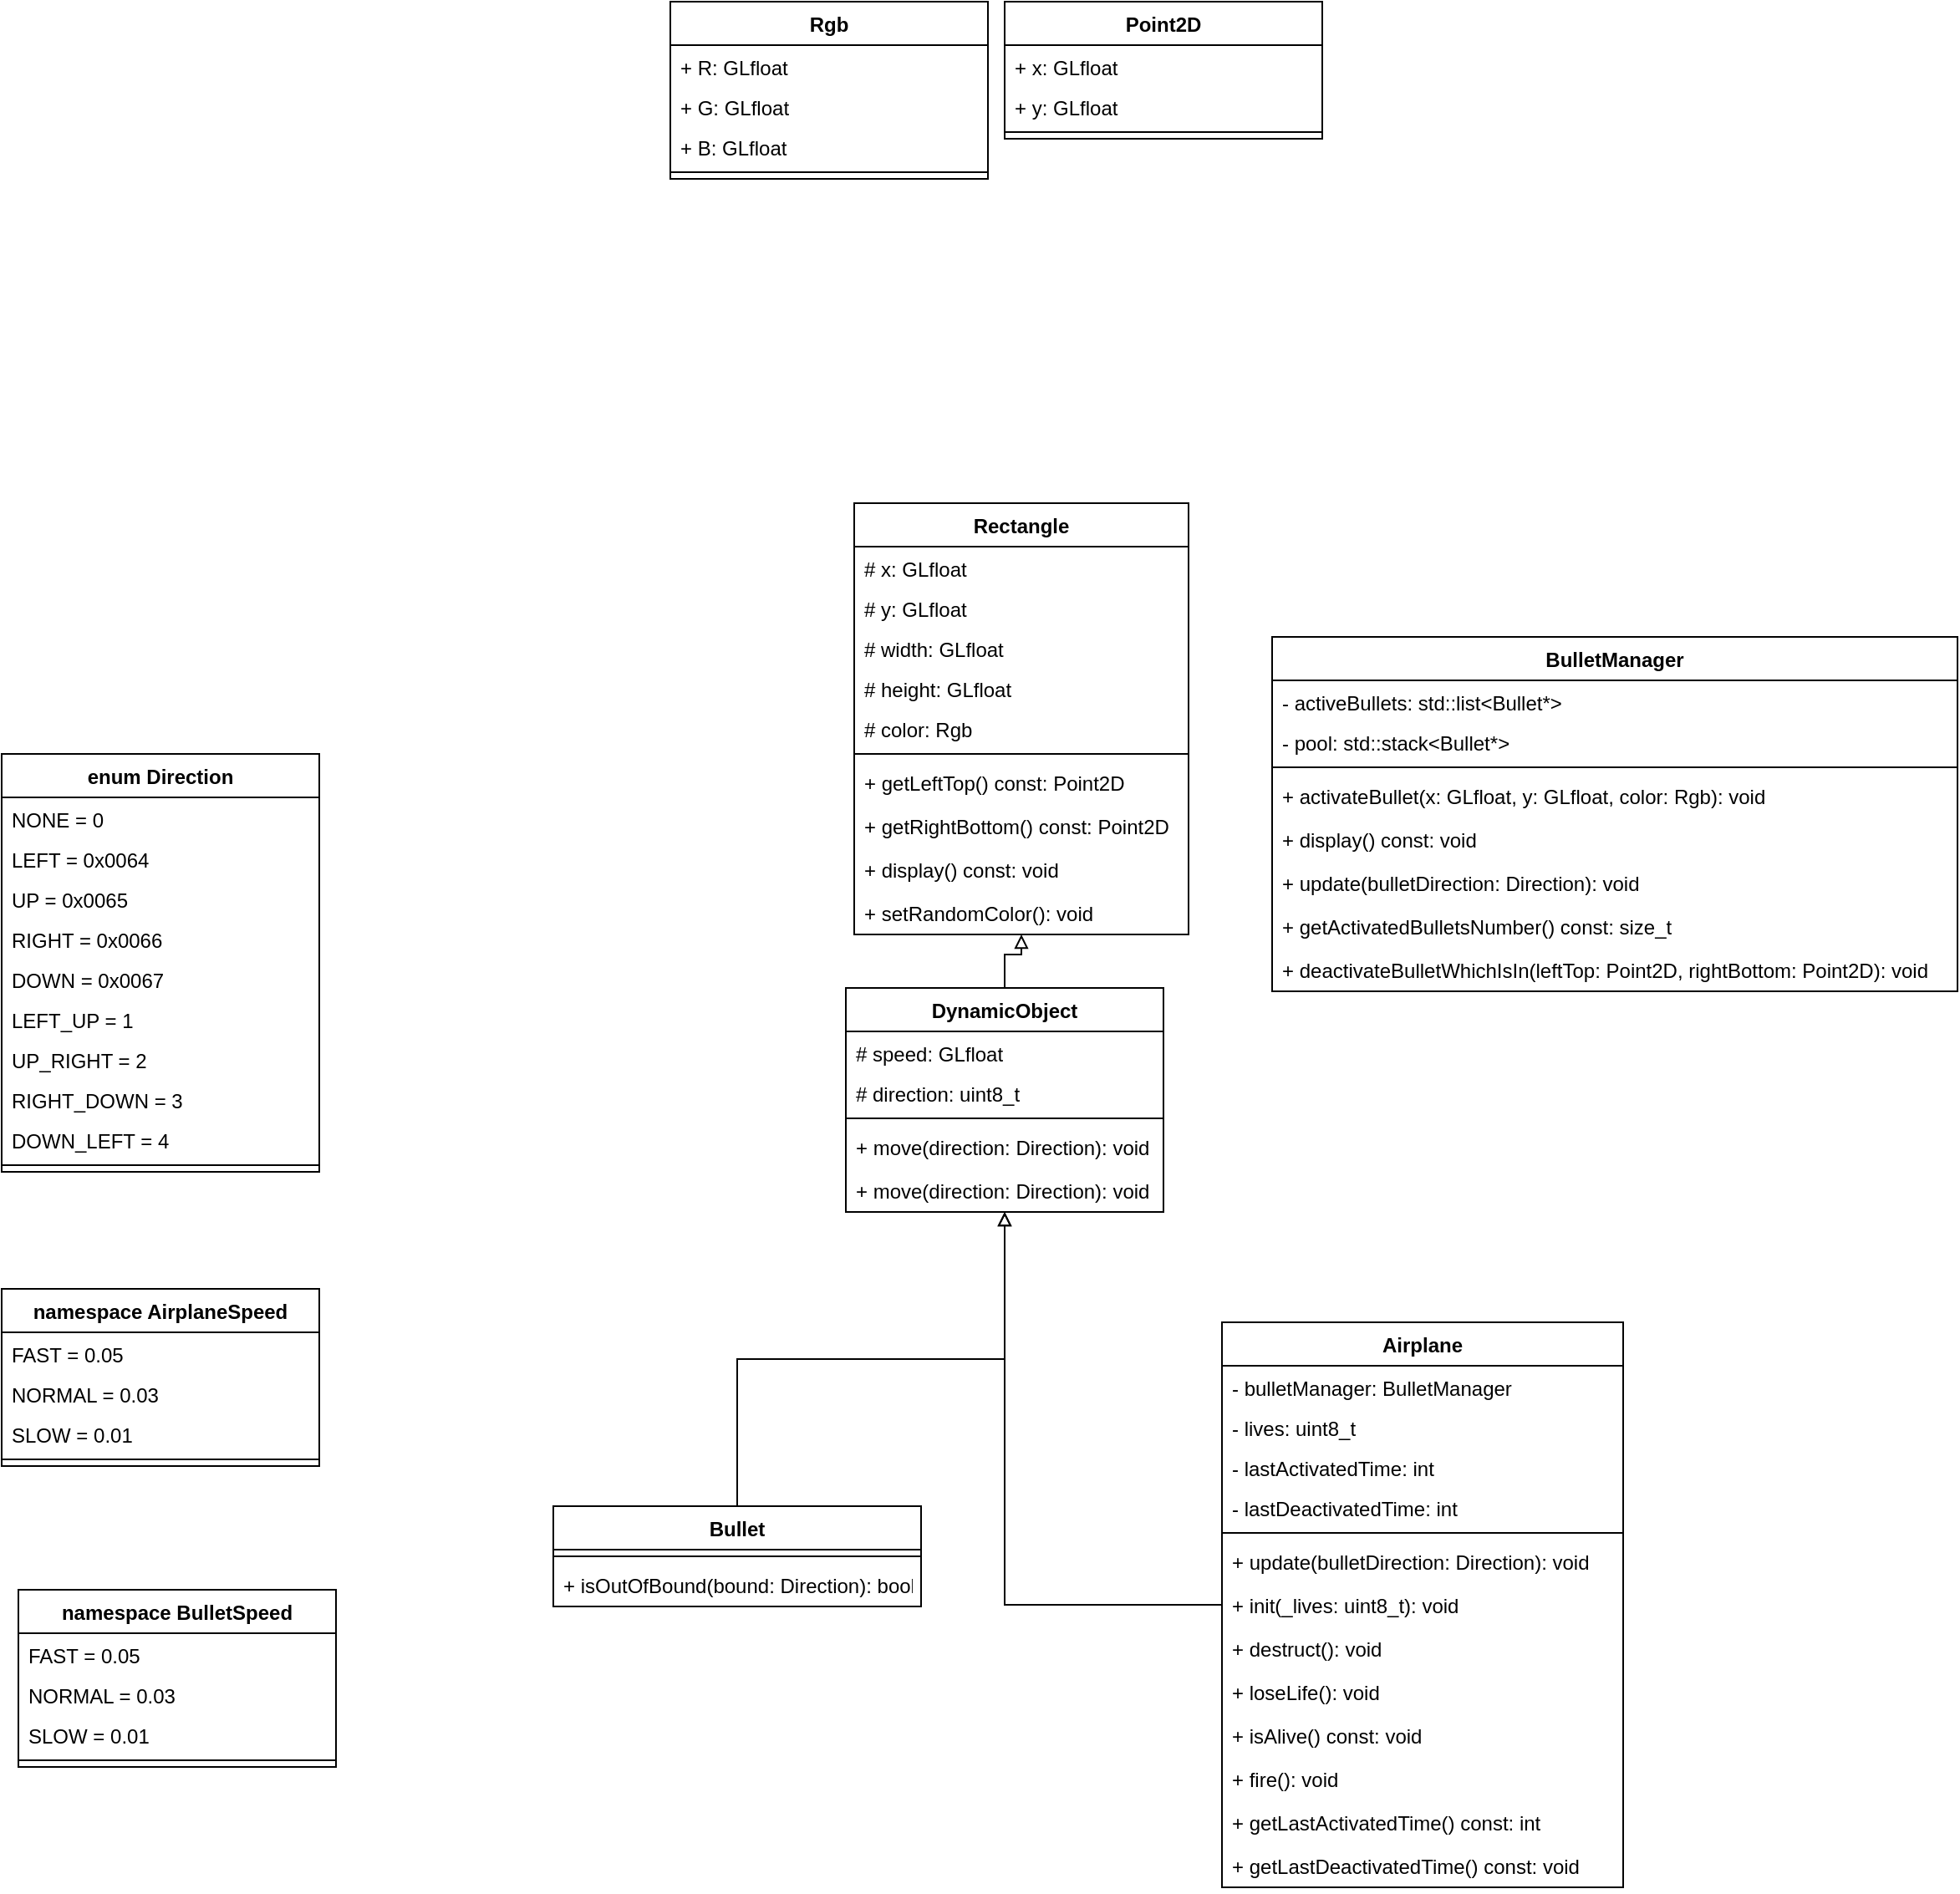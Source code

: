 <mxfile version="14.4.3" type="device"><diagram id="lzlCBWP7-0YJygiGL6ly" name="Page-1"><mxGraphModel dx="1443" dy="822" grid="1" gridSize="10" guides="1" tooltips="1" connect="1" arrows="1" fold="1" page="1" pageScale="1" pageWidth="850" pageHeight="1100" math="0" shadow="0"><root><mxCell id="0"/><mxCell id="1" parent="0"/><mxCell id="8bg2hI8PhoKx7szXV8zY-1" value="Rectangle" style="swimlane;fontStyle=1;align=center;verticalAlign=top;childLayout=stackLayout;horizontal=1;startSize=26;horizontalStack=0;resizeParent=1;resizeParentMax=0;resizeLast=0;collapsible=1;marginBottom=0;" vertex="1" parent="1"><mxGeometry x="180" y="380" width="200" height="258" as="geometry"/></mxCell><mxCell id="8bg2hI8PhoKx7szXV8zY-2" value="# x: GLfloat" style="text;strokeColor=none;fillColor=none;align=left;verticalAlign=top;spacingLeft=4;spacingRight=4;overflow=hidden;rotatable=0;points=[[0,0.5],[1,0.5]];portConstraint=eastwest;" vertex="1" parent="8bg2hI8PhoKx7szXV8zY-1"><mxGeometry y="26" width="200" height="24" as="geometry"/></mxCell><mxCell id="8bg2hI8PhoKx7szXV8zY-7" value="# y: GLfloat" style="text;strokeColor=none;fillColor=none;align=left;verticalAlign=top;spacingLeft=4;spacingRight=4;overflow=hidden;rotatable=0;points=[[0,0.5],[1,0.5]];portConstraint=eastwest;" vertex="1" parent="8bg2hI8PhoKx7szXV8zY-1"><mxGeometry y="50" width="200" height="24" as="geometry"/></mxCell><mxCell id="8bg2hI8PhoKx7szXV8zY-8" value="# width: GLfloat" style="text;strokeColor=none;fillColor=none;align=left;verticalAlign=top;spacingLeft=4;spacingRight=4;overflow=hidden;rotatable=0;points=[[0,0.5],[1,0.5]];portConstraint=eastwest;" vertex="1" parent="8bg2hI8PhoKx7szXV8zY-1"><mxGeometry y="74" width="200" height="24" as="geometry"/></mxCell><mxCell id="8bg2hI8PhoKx7szXV8zY-9" value="# height: GLfloat" style="text;strokeColor=none;fillColor=none;align=left;verticalAlign=top;spacingLeft=4;spacingRight=4;overflow=hidden;rotatable=0;points=[[0,0.5],[1,0.5]];portConstraint=eastwest;" vertex="1" parent="8bg2hI8PhoKx7szXV8zY-1"><mxGeometry y="98" width="200" height="24" as="geometry"/></mxCell><mxCell id="8bg2hI8PhoKx7szXV8zY-10" value="# color: Rgb" style="text;strokeColor=none;fillColor=none;align=left;verticalAlign=top;spacingLeft=4;spacingRight=4;overflow=hidden;rotatable=0;points=[[0,0.5],[1,0.5]];portConstraint=eastwest;" vertex="1" parent="8bg2hI8PhoKx7szXV8zY-1"><mxGeometry y="122" width="200" height="24" as="geometry"/></mxCell><mxCell id="8bg2hI8PhoKx7szXV8zY-3" value="" style="line;strokeWidth=1;fillColor=none;align=left;verticalAlign=middle;spacingTop=-1;spacingLeft=3;spacingRight=3;rotatable=0;labelPosition=right;points=[];portConstraint=eastwest;" vertex="1" parent="8bg2hI8PhoKx7szXV8zY-1"><mxGeometry y="146" width="200" height="8" as="geometry"/></mxCell><mxCell id="8bg2hI8PhoKx7szXV8zY-4" value="+ getLeftTop() const: Point2D" style="text;strokeColor=none;fillColor=none;align=left;verticalAlign=top;spacingLeft=4;spacingRight=4;overflow=hidden;rotatable=0;points=[[0,0.5],[1,0.5]];portConstraint=eastwest;" vertex="1" parent="8bg2hI8PhoKx7szXV8zY-1"><mxGeometry y="154" width="200" height="26" as="geometry"/></mxCell><mxCell id="8bg2hI8PhoKx7szXV8zY-11" value="+ getRightBottom() const: Point2D" style="text;strokeColor=none;fillColor=none;align=left;verticalAlign=top;spacingLeft=4;spacingRight=4;overflow=hidden;rotatable=0;points=[[0,0.5],[1,0.5]];portConstraint=eastwest;" vertex="1" parent="8bg2hI8PhoKx7szXV8zY-1"><mxGeometry y="180" width="200" height="26" as="geometry"/></mxCell><mxCell id="8bg2hI8PhoKx7szXV8zY-12" value="+ display() const: void" style="text;strokeColor=none;fillColor=none;align=left;verticalAlign=top;spacingLeft=4;spacingRight=4;overflow=hidden;rotatable=0;points=[[0,0.5],[1,0.5]];portConstraint=eastwest;" vertex="1" parent="8bg2hI8PhoKx7szXV8zY-1"><mxGeometry y="206" width="200" height="26" as="geometry"/></mxCell><mxCell id="8bg2hI8PhoKx7szXV8zY-13" value="+ setRandomColor(): void" style="text;strokeColor=none;fillColor=none;align=left;verticalAlign=top;spacingLeft=4;spacingRight=4;overflow=hidden;rotatable=0;points=[[0,0.5],[1,0.5]];portConstraint=eastwest;" vertex="1" parent="8bg2hI8PhoKx7szXV8zY-1"><mxGeometry y="232" width="200" height="26" as="geometry"/></mxCell><mxCell id="8bg2hI8PhoKx7szXV8zY-25" style="edgeStyle=orthogonalEdgeStyle;rounded=0;orthogonalLoop=1;jettySize=auto;html=1;endArrow=block;endFill=0;" edge="1" parent="1" source="8bg2hI8PhoKx7szXV8zY-14" target="8bg2hI8PhoKx7szXV8zY-1"><mxGeometry relative="1" as="geometry"/></mxCell><mxCell id="8bg2hI8PhoKx7szXV8zY-14" value="DynamicObject" style="swimlane;fontStyle=1;align=center;verticalAlign=top;childLayout=stackLayout;horizontal=1;startSize=26;horizontalStack=0;resizeParent=1;resizeParentMax=0;resizeLast=0;collapsible=1;marginBottom=0;" vertex="1" parent="1"><mxGeometry x="175" y="670" width="190" height="134" as="geometry"/></mxCell><mxCell id="8bg2hI8PhoKx7szXV8zY-15" value="# speed: GLfloat" style="text;strokeColor=none;fillColor=none;align=left;verticalAlign=top;spacingLeft=4;spacingRight=4;overflow=hidden;rotatable=0;points=[[0,0.5],[1,0.5]];portConstraint=eastwest;" vertex="1" parent="8bg2hI8PhoKx7szXV8zY-14"><mxGeometry y="26" width="190" height="24" as="geometry"/></mxCell><mxCell id="8bg2hI8PhoKx7szXV8zY-16" value="# direction: uint8_t" style="text;strokeColor=none;fillColor=none;align=left;verticalAlign=top;spacingLeft=4;spacingRight=4;overflow=hidden;rotatable=0;points=[[0,0.5],[1,0.5]];portConstraint=eastwest;" vertex="1" parent="8bg2hI8PhoKx7szXV8zY-14"><mxGeometry y="50" width="190" height="24" as="geometry"/></mxCell><mxCell id="8bg2hI8PhoKx7szXV8zY-20" value="" style="line;strokeWidth=1;fillColor=none;align=left;verticalAlign=middle;spacingTop=-1;spacingLeft=3;spacingRight=3;rotatable=0;labelPosition=right;points=[];portConstraint=eastwest;" vertex="1" parent="8bg2hI8PhoKx7szXV8zY-14"><mxGeometry y="74" width="190" height="8" as="geometry"/></mxCell><mxCell id="8bg2hI8PhoKx7szXV8zY-21" value="+ move(direction: Direction): void" style="text;strokeColor=none;fillColor=none;align=left;verticalAlign=top;spacingLeft=4;spacingRight=4;overflow=hidden;rotatable=0;points=[[0,0.5],[1,0.5]];portConstraint=eastwest;" vertex="1" parent="8bg2hI8PhoKx7szXV8zY-14"><mxGeometry y="82" width="190" height="26" as="geometry"/></mxCell><mxCell id="8bg2hI8PhoKx7szXV8zY-44" value="+ move(direction: Direction): void" style="text;strokeColor=none;fillColor=none;align=left;verticalAlign=top;spacingLeft=4;spacingRight=4;overflow=hidden;rotatable=0;points=[[0,0.5],[1,0.5]];portConstraint=eastwest;" vertex="1" parent="8bg2hI8PhoKx7szXV8zY-14"><mxGeometry y="108" width="190" height="26" as="geometry"/></mxCell><mxCell id="8bg2hI8PhoKx7szXV8zY-31" style="edgeStyle=orthogonalEdgeStyle;rounded=0;orthogonalLoop=1;jettySize=auto;html=1;endArrow=block;endFill=0;" edge="1" parent="1" source="8bg2hI8PhoKx7szXV8zY-26" target="8bg2hI8PhoKx7szXV8zY-14"><mxGeometry relative="1" as="geometry"/></mxCell><mxCell id="8bg2hI8PhoKx7szXV8zY-26" value="Bullet" style="swimlane;fontStyle=1;align=center;verticalAlign=top;childLayout=stackLayout;horizontal=1;startSize=26;horizontalStack=0;resizeParent=1;resizeParentMax=0;resizeLast=0;collapsible=1;marginBottom=0;" vertex="1" parent="1"><mxGeometry y="980" width="220" height="60" as="geometry"/></mxCell><mxCell id="8bg2hI8PhoKx7szXV8zY-29" value="" style="line;strokeWidth=1;fillColor=none;align=left;verticalAlign=middle;spacingTop=-1;spacingLeft=3;spacingRight=3;rotatable=0;labelPosition=right;points=[];portConstraint=eastwest;" vertex="1" parent="8bg2hI8PhoKx7szXV8zY-26"><mxGeometry y="26" width="220" height="8" as="geometry"/></mxCell><mxCell id="8bg2hI8PhoKx7szXV8zY-30" value="+ isOutOfBound(bound: Direction): bool" style="text;strokeColor=none;fillColor=none;align=left;verticalAlign=top;spacingLeft=4;spacingRight=4;overflow=hidden;rotatable=0;points=[[0,0.5],[1,0.5]];portConstraint=eastwest;" vertex="1" parent="8bg2hI8PhoKx7szXV8zY-26"><mxGeometry y="34" width="220" height="26" as="geometry"/></mxCell><mxCell id="8bg2hI8PhoKx7szXV8zY-32" value="enum Direction" style="swimlane;fontStyle=1;align=center;verticalAlign=top;childLayout=stackLayout;horizontal=1;startSize=26;horizontalStack=0;resizeParent=1;resizeParentMax=0;resizeLast=0;collapsible=1;marginBottom=0;" vertex="1" parent="1"><mxGeometry x="-330" y="530" width="190" height="250" as="geometry"/></mxCell><mxCell id="8bg2hI8PhoKx7szXV8zY-33" value="NONE = 0" style="text;strokeColor=none;fillColor=none;align=left;verticalAlign=top;spacingLeft=4;spacingRight=4;overflow=hidden;rotatable=0;points=[[0,0.5],[1,0.5]];portConstraint=eastwest;" vertex="1" parent="8bg2hI8PhoKx7szXV8zY-32"><mxGeometry y="26" width="190" height="24" as="geometry"/></mxCell><mxCell id="8bg2hI8PhoKx7szXV8zY-34" value="LEFT = 0x0064" style="text;strokeColor=none;fillColor=none;align=left;verticalAlign=top;spacingLeft=4;spacingRight=4;overflow=hidden;rotatable=0;points=[[0,0.5],[1,0.5]];portConstraint=eastwest;" vertex="1" parent="8bg2hI8PhoKx7szXV8zY-32"><mxGeometry y="50" width="190" height="24" as="geometry"/></mxCell><mxCell id="8bg2hI8PhoKx7szXV8zY-37" value="UP = 0x0065" style="text;strokeColor=none;fillColor=none;align=left;verticalAlign=top;spacingLeft=4;spacingRight=4;overflow=hidden;rotatable=0;points=[[0,0.5],[1,0.5]];portConstraint=eastwest;" vertex="1" parent="8bg2hI8PhoKx7szXV8zY-32"><mxGeometry y="74" width="190" height="24" as="geometry"/></mxCell><mxCell id="8bg2hI8PhoKx7szXV8zY-38" value="RIGHT = 0x0066" style="text;strokeColor=none;fillColor=none;align=left;verticalAlign=top;spacingLeft=4;spacingRight=4;overflow=hidden;rotatable=0;points=[[0,0.5],[1,0.5]];portConstraint=eastwest;" vertex="1" parent="8bg2hI8PhoKx7szXV8zY-32"><mxGeometry y="98" width="190" height="24" as="geometry"/></mxCell><mxCell id="8bg2hI8PhoKx7szXV8zY-39" value="DOWN = 0x0067" style="text;strokeColor=none;fillColor=none;align=left;verticalAlign=top;spacingLeft=4;spacingRight=4;overflow=hidden;rotatable=0;points=[[0,0.5],[1,0.5]];portConstraint=eastwest;" vertex="1" parent="8bg2hI8PhoKx7szXV8zY-32"><mxGeometry y="122" width="190" height="24" as="geometry"/></mxCell><mxCell id="8bg2hI8PhoKx7szXV8zY-40" value="LEFT_UP = 1" style="text;strokeColor=none;fillColor=none;align=left;verticalAlign=top;spacingLeft=4;spacingRight=4;overflow=hidden;rotatable=0;points=[[0,0.5],[1,0.5]];portConstraint=eastwest;" vertex="1" parent="8bg2hI8PhoKx7szXV8zY-32"><mxGeometry y="146" width="190" height="24" as="geometry"/></mxCell><mxCell id="8bg2hI8PhoKx7szXV8zY-43" value="UP_RIGHT = 2" style="text;strokeColor=none;fillColor=none;align=left;verticalAlign=top;spacingLeft=4;spacingRight=4;overflow=hidden;rotatable=0;points=[[0,0.5],[1,0.5]];portConstraint=eastwest;" vertex="1" parent="8bg2hI8PhoKx7szXV8zY-32"><mxGeometry y="170" width="190" height="24" as="geometry"/></mxCell><mxCell id="8bg2hI8PhoKx7szXV8zY-42" value="RIGHT_DOWN = 3" style="text;strokeColor=none;fillColor=none;align=left;verticalAlign=top;spacingLeft=4;spacingRight=4;overflow=hidden;rotatable=0;points=[[0,0.5],[1,0.5]];portConstraint=eastwest;" vertex="1" parent="8bg2hI8PhoKx7szXV8zY-32"><mxGeometry y="194" width="190" height="24" as="geometry"/></mxCell><mxCell id="8bg2hI8PhoKx7szXV8zY-41" value="DOWN_LEFT = 4" style="text;strokeColor=none;fillColor=none;align=left;verticalAlign=top;spacingLeft=4;spacingRight=4;overflow=hidden;rotatable=0;points=[[0,0.5],[1,0.5]];portConstraint=eastwest;" vertex="1" parent="8bg2hI8PhoKx7szXV8zY-32"><mxGeometry y="218" width="190" height="24" as="geometry"/></mxCell><mxCell id="8bg2hI8PhoKx7szXV8zY-35" value="" style="line;strokeWidth=1;fillColor=none;align=left;verticalAlign=middle;spacingTop=-1;spacingLeft=3;spacingRight=3;rotatable=0;labelPosition=right;points=[];portConstraint=eastwest;" vertex="1" parent="8bg2hI8PhoKx7szXV8zY-32"><mxGeometry y="242" width="190" height="8" as="geometry"/></mxCell><mxCell id="8bg2hI8PhoKx7szXV8zY-60" style="edgeStyle=orthogonalEdgeStyle;rounded=0;orthogonalLoop=1;jettySize=auto;html=1;endArrow=block;endFill=0;" edge="1" parent="1" source="8bg2hI8PhoKx7szXV8zY-45" target="8bg2hI8PhoKx7szXV8zY-14"><mxGeometry relative="1" as="geometry"/></mxCell><mxCell id="8bg2hI8PhoKx7szXV8zY-45" value="Airplane" style="swimlane;fontStyle=1;align=center;verticalAlign=top;childLayout=stackLayout;horizontal=1;startSize=26;horizontalStack=0;resizeParent=1;resizeParentMax=0;resizeLast=0;collapsible=1;marginBottom=0;" vertex="1" parent="1"><mxGeometry x="400" y="870" width="240" height="338" as="geometry"/></mxCell><mxCell id="8bg2hI8PhoKx7szXV8zY-46" value="- bulletManager: BulletManager" style="text;strokeColor=none;fillColor=none;align=left;verticalAlign=top;spacingLeft=4;spacingRight=4;overflow=hidden;rotatable=0;points=[[0,0.5],[1,0.5]];portConstraint=eastwest;" vertex="1" parent="8bg2hI8PhoKx7szXV8zY-45"><mxGeometry y="26" width="240" height="24" as="geometry"/></mxCell><mxCell id="8bg2hI8PhoKx7szXV8zY-47" value="- lives: uint8_t" style="text;strokeColor=none;fillColor=none;align=left;verticalAlign=top;spacingLeft=4;spacingRight=4;overflow=hidden;rotatable=0;points=[[0,0.5],[1,0.5]];portConstraint=eastwest;" vertex="1" parent="8bg2hI8PhoKx7szXV8zY-45"><mxGeometry y="50" width="240" height="24" as="geometry"/></mxCell><mxCell id="8bg2hI8PhoKx7szXV8zY-48" value="- lastActivatedTime: int" style="text;strokeColor=none;fillColor=none;align=left;verticalAlign=top;spacingLeft=4;spacingRight=4;overflow=hidden;rotatable=0;points=[[0,0.5],[1,0.5]];portConstraint=eastwest;" vertex="1" parent="8bg2hI8PhoKx7szXV8zY-45"><mxGeometry y="74" width="240" height="24" as="geometry"/></mxCell><mxCell id="8bg2hI8PhoKx7szXV8zY-49" value="- lastDeactivatedTime: int" style="text;strokeColor=none;fillColor=none;align=left;verticalAlign=top;spacingLeft=4;spacingRight=4;overflow=hidden;rotatable=0;points=[[0,0.5],[1,0.5]];portConstraint=eastwest;" vertex="1" parent="8bg2hI8PhoKx7szXV8zY-45"><mxGeometry y="98" width="240" height="24" as="geometry"/></mxCell><mxCell id="8bg2hI8PhoKx7szXV8zY-51" value="" style="line;strokeWidth=1;fillColor=none;align=left;verticalAlign=middle;spacingTop=-1;spacingLeft=3;spacingRight=3;rotatable=0;labelPosition=right;points=[];portConstraint=eastwest;" vertex="1" parent="8bg2hI8PhoKx7szXV8zY-45"><mxGeometry y="122" width="240" height="8" as="geometry"/></mxCell><mxCell id="8bg2hI8PhoKx7szXV8zY-52" value="+ update(bulletDirection: Direction): void" style="text;strokeColor=none;fillColor=none;align=left;verticalAlign=top;spacingLeft=4;spacingRight=4;overflow=hidden;rotatable=0;points=[[0,0.5],[1,0.5]];portConstraint=eastwest;" vertex="1" parent="8bg2hI8PhoKx7szXV8zY-45"><mxGeometry y="130" width="240" height="26" as="geometry"/></mxCell><mxCell id="8bg2hI8PhoKx7szXV8zY-53" value="+ init(_lives: uint8_t): void" style="text;strokeColor=none;fillColor=none;align=left;verticalAlign=top;spacingLeft=4;spacingRight=4;overflow=hidden;rotatable=0;points=[[0,0.5],[1,0.5]];portConstraint=eastwest;" vertex="1" parent="8bg2hI8PhoKx7szXV8zY-45"><mxGeometry y="156" width="240" height="26" as="geometry"/></mxCell><mxCell id="8bg2hI8PhoKx7szXV8zY-54" value="+ destruct(): void" style="text;strokeColor=none;fillColor=none;align=left;verticalAlign=top;spacingLeft=4;spacingRight=4;overflow=hidden;rotatable=0;points=[[0,0.5],[1,0.5]];portConstraint=eastwest;" vertex="1" parent="8bg2hI8PhoKx7szXV8zY-45"><mxGeometry y="182" width="240" height="26" as="geometry"/></mxCell><mxCell id="8bg2hI8PhoKx7szXV8zY-55" value="+ loseLife(): void" style="text;strokeColor=none;fillColor=none;align=left;verticalAlign=top;spacingLeft=4;spacingRight=4;overflow=hidden;rotatable=0;points=[[0,0.5],[1,0.5]];portConstraint=eastwest;" vertex="1" parent="8bg2hI8PhoKx7szXV8zY-45"><mxGeometry y="208" width="240" height="26" as="geometry"/></mxCell><mxCell id="8bg2hI8PhoKx7szXV8zY-59" value="+ isAlive() const: void" style="text;strokeColor=none;fillColor=none;align=left;verticalAlign=top;spacingLeft=4;spacingRight=4;overflow=hidden;rotatable=0;points=[[0,0.5],[1,0.5]];portConstraint=eastwest;" vertex="1" parent="8bg2hI8PhoKx7szXV8zY-45"><mxGeometry y="234" width="240" height="26" as="geometry"/></mxCell><mxCell id="8bg2hI8PhoKx7szXV8zY-58" value="+ fire(): void" style="text;strokeColor=none;fillColor=none;align=left;verticalAlign=top;spacingLeft=4;spacingRight=4;overflow=hidden;rotatable=0;points=[[0,0.5],[1,0.5]];portConstraint=eastwest;" vertex="1" parent="8bg2hI8PhoKx7szXV8zY-45"><mxGeometry y="260" width="240" height="26" as="geometry"/></mxCell><mxCell id="8bg2hI8PhoKx7szXV8zY-57" value="+ getLastActivatedTime() const: int" style="text;strokeColor=none;fillColor=none;align=left;verticalAlign=top;spacingLeft=4;spacingRight=4;overflow=hidden;rotatable=0;points=[[0,0.5],[1,0.5]];portConstraint=eastwest;" vertex="1" parent="8bg2hI8PhoKx7szXV8zY-45"><mxGeometry y="286" width="240" height="26" as="geometry"/></mxCell><mxCell id="8bg2hI8PhoKx7szXV8zY-56" value="+ getLastDeactivatedTime() const: void" style="text;strokeColor=none;fillColor=none;align=left;verticalAlign=top;spacingLeft=4;spacingRight=4;overflow=hidden;rotatable=0;points=[[0,0.5],[1,0.5]];portConstraint=eastwest;" vertex="1" parent="8bg2hI8PhoKx7szXV8zY-45"><mxGeometry y="312" width="240" height="26" as="geometry"/></mxCell><mxCell id="8bg2hI8PhoKx7szXV8zY-61" value="Rgb" style="swimlane;fontStyle=1;align=center;verticalAlign=top;childLayout=stackLayout;horizontal=1;startSize=26;horizontalStack=0;resizeParent=1;resizeParentMax=0;resizeLast=0;collapsible=1;marginBottom=0;" vertex="1" parent="1"><mxGeometry x="70" y="80" width="190" height="106" as="geometry"/></mxCell><mxCell id="8bg2hI8PhoKx7szXV8zY-62" value="+ R: GLfloat" style="text;strokeColor=none;fillColor=none;align=left;verticalAlign=top;spacingLeft=4;spacingRight=4;overflow=hidden;rotatable=0;points=[[0,0.5],[1,0.5]];portConstraint=eastwest;" vertex="1" parent="8bg2hI8PhoKx7szXV8zY-61"><mxGeometry y="26" width="190" height="24" as="geometry"/></mxCell><mxCell id="8bg2hI8PhoKx7szXV8zY-63" value="+ G: GLfloat" style="text;strokeColor=none;fillColor=none;align=left;verticalAlign=top;spacingLeft=4;spacingRight=4;overflow=hidden;rotatable=0;points=[[0,0.5],[1,0.5]];portConstraint=eastwest;" vertex="1" parent="8bg2hI8PhoKx7szXV8zY-61"><mxGeometry y="50" width="190" height="24" as="geometry"/></mxCell><mxCell id="8bg2hI8PhoKx7szXV8zY-64" value="+ B: GLfloat" style="text;strokeColor=none;fillColor=none;align=left;verticalAlign=top;spacingLeft=4;spacingRight=4;overflow=hidden;rotatable=0;points=[[0,0.5],[1,0.5]];portConstraint=eastwest;" vertex="1" parent="8bg2hI8PhoKx7szXV8zY-61"><mxGeometry y="74" width="190" height="24" as="geometry"/></mxCell><mxCell id="8bg2hI8PhoKx7szXV8zY-71" value="" style="line;strokeWidth=1;fillColor=none;align=left;verticalAlign=middle;spacingTop=-1;spacingLeft=3;spacingRight=3;rotatable=0;labelPosition=right;points=[];portConstraint=eastwest;" vertex="1" parent="8bg2hI8PhoKx7szXV8zY-61"><mxGeometry y="98" width="190" height="8" as="geometry"/></mxCell><mxCell id="8bg2hI8PhoKx7szXV8zY-72" value="Point2D" style="swimlane;fontStyle=1;align=center;verticalAlign=top;childLayout=stackLayout;horizontal=1;startSize=26;horizontalStack=0;resizeParent=1;resizeParentMax=0;resizeLast=0;collapsible=1;marginBottom=0;" vertex="1" parent="1"><mxGeometry x="270" y="80" width="190" height="82" as="geometry"/></mxCell><mxCell id="8bg2hI8PhoKx7szXV8zY-73" value="+ x: GLfloat" style="text;strokeColor=none;fillColor=none;align=left;verticalAlign=top;spacingLeft=4;spacingRight=4;overflow=hidden;rotatable=0;points=[[0,0.5],[1,0.5]];portConstraint=eastwest;" vertex="1" parent="8bg2hI8PhoKx7szXV8zY-72"><mxGeometry y="26" width="190" height="24" as="geometry"/></mxCell><mxCell id="8bg2hI8PhoKx7szXV8zY-74" value="+ y: GLfloat" style="text;strokeColor=none;fillColor=none;align=left;verticalAlign=top;spacingLeft=4;spacingRight=4;overflow=hidden;rotatable=0;points=[[0,0.5],[1,0.5]];portConstraint=eastwest;" vertex="1" parent="8bg2hI8PhoKx7szXV8zY-72"><mxGeometry y="50" width="190" height="24" as="geometry"/></mxCell><mxCell id="8bg2hI8PhoKx7szXV8zY-76" value="" style="line;strokeWidth=1;fillColor=none;align=left;verticalAlign=middle;spacingTop=-1;spacingLeft=3;spacingRight=3;rotatable=0;labelPosition=right;points=[];portConstraint=eastwest;" vertex="1" parent="8bg2hI8PhoKx7szXV8zY-72"><mxGeometry y="74" width="190" height="8" as="geometry"/></mxCell><mxCell id="8bg2hI8PhoKx7szXV8zY-77" value="BulletManager" style="swimlane;fontStyle=1;align=center;verticalAlign=top;childLayout=stackLayout;horizontal=1;startSize=26;horizontalStack=0;resizeParent=1;resizeParentMax=0;resizeLast=0;collapsible=1;marginBottom=0;" vertex="1" parent="1"><mxGeometry x="430" y="460" width="410" height="212" as="geometry"/></mxCell><mxCell id="8bg2hI8PhoKx7szXV8zY-78" value="- activeBullets: std::list&lt;Bullet*&gt;" style="text;strokeColor=none;fillColor=none;align=left;verticalAlign=top;spacingLeft=4;spacingRight=4;overflow=hidden;rotatable=0;points=[[0,0.5],[1,0.5]];portConstraint=eastwest;" vertex="1" parent="8bg2hI8PhoKx7szXV8zY-77"><mxGeometry y="26" width="410" height="24" as="geometry"/></mxCell><mxCell id="8bg2hI8PhoKx7szXV8zY-79" value="- pool: std::stack&lt;Bullet*&gt;" style="text;strokeColor=none;fillColor=none;align=left;verticalAlign=top;spacingLeft=4;spacingRight=4;overflow=hidden;rotatable=0;points=[[0,0.5],[1,0.5]];portConstraint=eastwest;" vertex="1" parent="8bg2hI8PhoKx7szXV8zY-77"><mxGeometry y="50" width="410" height="24" as="geometry"/></mxCell><mxCell id="8bg2hI8PhoKx7szXV8zY-82" value="" style="line;strokeWidth=1;fillColor=none;align=left;verticalAlign=middle;spacingTop=-1;spacingLeft=3;spacingRight=3;rotatable=0;labelPosition=right;points=[];portConstraint=eastwest;" vertex="1" parent="8bg2hI8PhoKx7szXV8zY-77"><mxGeometry y="74" width="410" height="8" as="geometry"/></mxCell><mxCell id="8bg2hI8PhoKx7szXV8zY-83" value="+ activateBullet(x: GLfloat, y: GLfloat, color: Rgb): void" style="text;strokeColor=none;fillColor=none;align=left;verticalAlign=top;spacingLeft=4;spacingRight=4;overflow=hidden;rotatable=0;points=[[0,0.5],[1,0.5]];portConstraint=eastwest;" vertex="1" parent="8bg2hI8PhoKx7szXV8zY-77"><mxGeometry y="82" width="410" height="26" as="geometry"/></mxCell><mxCell id="8bg2hI8PhoKx7szXV8zY-84" value="+ display() const: void" style="text;strokeColor=none;fillColor=none;align=left;verticalAlign=top;spacingLeft=4;spacingRight=4;overflow=hidden;rotatable=0;points=[[0,0.5],[1,0.5]];portConstraint=eastwest;" vertex="1" parent="8bg2hI8PhoKx7szXV8zY-77"><mxGeometry y="108" width="410" height="26" as="geometry"/></mxCell><mxCell id="8bg2hI8PhoKx7szXV8zY-85" value="+ update(bulletDirection: Direction): void" style="text;strokeColor=none;fillColor=none;align=left;verticalAlign=top;spacingLeft=4;spacingRight=4;overflow=hidden;rotatable=0;points=[[0,0.5],[1,0.5]];portConstraint=eastwest;" vertex="1" parent="8bg2hI8PhoKx7szXV8zY-77"><mxGeometry y="134" width="410" height="26" as="geometry"/></mxCell><mxCell id="8bg2hI8PhoKx7szXV8zY-86" value="+ getActivatedBulletsNumber() const: size_t" style="text;strokeColor=none;fillColor=none;align=left;verticalAlign=top;spacingLeft=4;spacingRight=4;overflow=hidden;rotatable=0;points=[[0,0.5],[1,0.5]];portConstraint=eastwest;" vertex="1" parent="8bg2hI8PhoKx7szXV8zY-77"><mxGeometry y="160" width="410" height="26" as="geometry"/></mxCell><mxCell id="8bg2hI8PhoKx7szXV8zY-87" value="+ deactivateBulletWhichIsIn(leftTop: Point2D, rightBottom: Point2D): void" style="text;strokeColor=none;fillColor=none;align=left;verticalAlign=top;spacingLeft=4;spacingRight=4;overflow=hidden;rotatable=0;points=[[0,0.5],[1,0.5]];portConstraint=eastwest;" vertex="1" parent="8bg2hI8PhoKx7szXV8zY-77"><mxGeometry y="186" width="410" height="26" as="geometry"/></mxCell><mxCell id="8bg2hI8PhoKx7szXV8zY-91" value="namespace AirplaneSpeed" style="swimlane;fontStyle=1;align=center;verticalAlign=top;childLayout=stackLayout;horizontal=1;startSize=26;horizontalStack=0;resizeParent=1;resizeParentMax=0;resizeLast=0;collapsible=1;marginBottom=0;" vertex="1" parent="1"><mxGeometry x="-330" y="850" width="190" height="106" as="geometry"/></mxCell><mxCell id="8bg2hI8PhoKx7szXV8zY-92" value="FAST = 0.05" style="text;strokeColor=none;fillColor=none;align=left;verticalAlign=top;spacingLeft=4;spacingRight=4;overflow=hidden;rotatable=0;points=[[0,0.5],[1,0.5]];portConstraint=eastwest;" vertex="1" parent="8bg2hI8PhoKx7szXV8zY-91"><mxGeometry y="26" width="190" height="24" as="geometry"/></mxCell><mxCell id="8bg2hI8PhoKx7szXV8zY-93" value="NORMAL = 0.03" style="text;strokeColor=none;fillColor=none;align=left;verticalAlign=top;spacingLeft=4;spacingRight=4;overflow=hidden;rotatable=0;points=[[0,0.5],[1,0.5]];portConstraint=eastwest;" vertex="1" parent="8bg2hI8PhoKx7szXV8zY-91"><mxGeometry y="50" width="190" height="24" as="geometry"/></mxCell><mxCell id="8bg2hI8PhoKx7szXV8zY-94" value="SLOW = 0.01" style="text;strokeColor=none;fillColor=none;align=left;verticalAlign=top;spacingLeft=4;spacingRight=4;overflow=hidden;rotatable=0;points=[[0,0.5],[1,0.5]];portConstraint=eastwest;" vertex="1" parent="8bg2hI8PhoKx7szXV8zY-91"><mxGeometry y="74" width="190" height="24" as="geometry"/></mxCell><mxCell id="8bg2hI8PhoKx7szXV8zY-101" value="" style="line;strokeWidth=1;fillColor=none;align=left;verticalAlign=middle;spacingTop=-1;spacingLeft=3;spacingRight=3;rotatable=0;labelPosition=right;points=[];portConstraint=eastwest;" vertex="1" parent="8bg2hI8PhoKx7szXV8zY-91"><mxGeometry y="98" width="190" height="8" as="geometry"/></mxCell><mxCell id="8bg2hI8PhoKx7szXV8zY-102" value="namespace BulletSpeed" style="swimlane;fontStyle=1;align=center;verticalAlign=top;childLayout=stackLayout;horizontal=1;startSize=26;horizontalStack=0;resizeParent=1;resizeParentMax=0;resizeLast=0;collapsible=1;marginBottom=0;" vertex="1" parent="1"><mxGeometry x="-320" y="1030" width="190" height="106" as="geometry"/></mxCell><mxCell id="8bg2hI8PhoKx7szXV8zY-103" value="FAST = 0.05" style="text;strokeColor=none;fillColor=none;align=left;verticalAlign=top;spacingLeft=4;spacingRight=4;overflow=hidden;rotatable=0;points=[[0,0.5],[1,0.5]];portConstraint=eastwest;" vertex="1" parent="8bg2hI8PhoKx7szXV8zY-102"><mxGeometry y="26" width="190" height="24" as="geometry"/></mxCell><mxCell id="8bg2hI8PhoKx7szXV8zY-104" value="NORMAL = 0.03" style="text;strokeColor=none;fillColor=none;align=left;verticalAlign=top;spacingLeft=4;spacingRight=4;overflow=hidden;rotatable=0;points=[[0,0.5],[1,0.5]];portConstraint=eastwest;" vertex="1" parent="8bg2hI8PhoKx7szXV8zY-102"><mxGeometry y="50" width="190" height="24" as="geometry"/></mxCell><mxCell id="8bg2hI8PhoKx7szXV8zY-105" value="SLOW = 0.01" style="text;strokeColor=none;fillColor=none;align=left;verticalAlign=top;spacingLeft=4;spacingRight=4;overflow=hidden;rotatable=0;points=[[0,0.5],[1,0.5]];portConstraint=eastwest;" vertex="1" parent="8bg2hI8PhoKx7szXV8zY-102"><mxGeometry y="74" width="190" height="24" as="geometry"/></mxCell><mxCell id="8bg2hI8PhoKx7szXV8zY-106" value="" style="line;strokeWidth=1;fillColor=none;align=left;verticalAlign=middle;spacingTop=-1;spacingLeft=3;spacingRight=3;rotatable=0;labelPosition=right;points=[];portConstraint=eastwest;" vertex="1" parent="8bg2hI8PhoKx7szXV8zY-102"><mxGeometry y="98" width="190" height="8" as="geometry"/></mxCell></root></mxGraphModel></diagram></mxfile>